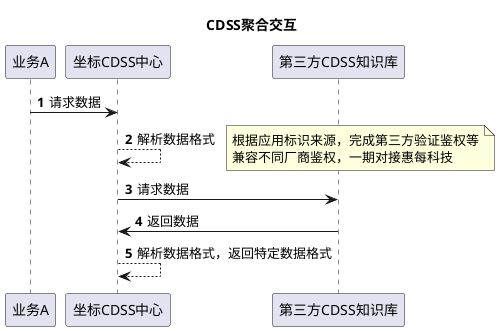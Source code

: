 @startuml
'https://plantuml.com/sequence-diagram
title CDSS聚合交互
autonumber

业务A -> 坐标CDSS中心: 请求数据
坐标CDSS中心 --> 坐标CDSS中心: 解析数据格式
note right
根据应用标识来源，完成第三方验证鉴权等
兼容不同厂商鉴权，一期对接惠每科技
end note
坐标CDSS中心 ->第三方CDSS知识库: 请求数据
第三方CDSS知识库 -> 坐标CDSS中心: 返回数据
坐标CDSS中心 --> 坐标CDSS中心: 解析数据格式，返回特定数据格式
@enduml